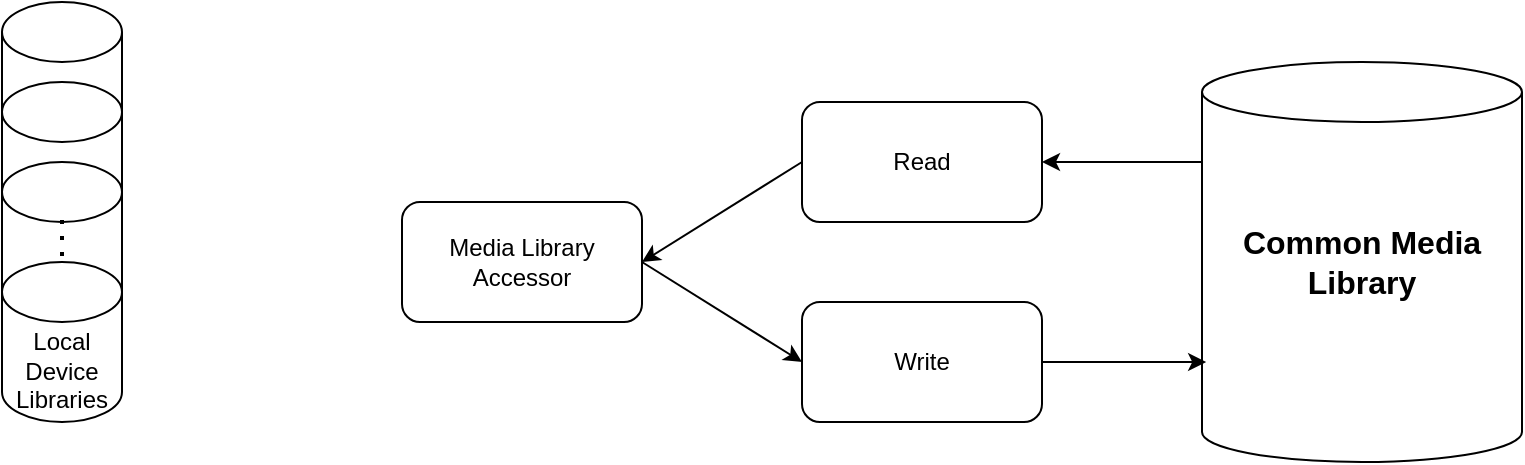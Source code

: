 <mxfile version="13.5.8" type="github">
  <diagram id="Tmrozo4o2RvMS9x2TP0T" name="Page-1">
    <mxGraphModel dx="868" dy="459" grid="1" gridSize="10" guides="1" tooltips="1" connect="1" arrows="1" fold="1" page="1" pageScale="1" pageWidth="850" pageHeight="1100" math="0" shadow="0">
      <root>
        <mxCell id="0" />
        <mxCell id="1" parent="0" />
        <mxCell id="BheTaLP4wtl0ytSgwrEF-1" value="&lt;b&gt;&lt;font style=&quot;font-size: 16px&quot;&gt;Common Media Library&lt;/font&gt;&lt;/b&gt;" style="shape=cylinder2;whiteSpace=wrap;html=1;boundedLbl=1;backgroundOutline=1;size=15;" vertex="1" parent="1">
          <mxGeometry x="640" y="40" width="160" height="200" as="geometry" />
        </mxCell>
        <mxCell id="BheTaLP4wtl0ytSgwrEF-4" value="Media Library Accessor" style="rounded=1;whiteSpace=wrap;html=1;" vertex="1" parent="1">
          <mxGeometry x="240" y="110" width="120" height="60" as="geometry" />
        </mxCell>
        <mxCell id="BheTaLP4wtl0ytSgwrEF-5" value="Read" style="rounded=1;whiteSpace=wrap;html=1;" vertex="1" parent="1">
          <mxGeometry x="440" y="60" width="120" height="60" as="geometry" />
        </mxCell>
        <mxCell id="BheTaLP4wtl0ytSgwrEF-6" value="Write" style="rounded=1;whiteSpace=wrap;html=1;" vertex="1" parent="1">
          <mxGeometry x="440" y="160" width="120" height="60" as="geometry" />
        </mxCell>
        <mxCell id="BheTaLP4wtl0ytSgwrEF-7" value="" style="endArrow=classic;html=1;entryX=1;entryY=0.5;entryDx=0;entryDy=0;exitX=0;exitY=0.5;exitDx=0;exitDy=0;" edge="1" parent="1" source="BheTaLP4wtl0ytSgwrEF-5" target="BheTaLP4wtl0ytSgwrEF-4">
          <mxGeometry width="50" height="50" relative="1" as="geometry">
            <mxPoint x="400" y="240" as="sourcePoint" />
            <mxPoint x="450" y="190" as="targetPoint" />
          </mxGeometry>
        </mxCell>
        <mxCell id="BheTaLP4wtl0ytSgwrEF-8" value="" style="endArrow=classic;html=1;exitX=1;exitY=0.5;exitDx=0;exitDy=0;entryX=0;entryY=0.5;entryDx=0;entryDy=0;" edge="1" parent="1" source="BheTaLP4wtl0ytSgwrEF-4" target="BheTaLP4wtl0ytSgwrEF-6">
          <mxGeometry width="50" height="50" relative="1" as="geometry">
            <mxPoint x="400" y="240" as="sourcePoint" />
            <mxPoint x="450" y="190" as="targetPoint" />
          </mxGeometry>
        </mxCell>
        <mxCell id="BheTaLP4wtl0ytSgwrEF-9" value="" style="endArrow=classic;html=1;entryX=1;entryY=0.5;entryDx=0;entryDy=0;exitX=0;exitY=0.25;exitDx=0;exitDy=0;exitPerimeter=0;" edge="1" parent="1" source="BheTaLP4wtl0ytSgwrEF-1" target="BheTaLP4wtl0ytSgwrEF-5">
          <mxGeometry width="50" height="50" relative="1" as="geometry">
            <mxPoint x="400" y="240" as="sourcePoint" />
            <mxPoint x="450" y="190" as="targetPoint" />
          </mxGeometry>
        </mxCell>
        <mxCell id="BheTaLP4wtl0ytSgwrEF-11" value="" style="endArrow=classic;html=1;entryX=0.013;entryY=0.75;entryDx=0;entryDy=0;exitX=1;exitY=0.5;exitDx=0;exitDy=0;entryPerimeter=0;" edge="1" parent="1" source="BheTaLP4wtl0ytSgwrEF-6" target="BheTaLP4wtl0ytSgwrEF-1">
          <mxGeometry width="50" height="50" relative="1" as="geometry">
            <mxPoint x="560" y="189" as="sourcePoint" />
            <mxPoint x="620" y="300" as="targetPoint" />
          </mxGeometry>
        </mxCell>
        <mxCell id="BheTaLP4wtl0ytSgwrEF-12" value="" style="shape=cylinder2;whiteSpace=wrap;html=1;boundedLbl=1;backgroundOutline=1;size=15;" vertex="1" parent="1">
          <mxGeometry x="40" y="10" width="60" height="80" as="geometry" />
        </mxCell>
        <mxCell id="BheTaLP4wtl0ytSgwrEF-13" value="" style="shape=cylinder2;whiteSpace=wrap;html=1;boundedLbl=1;backgroundOutline=1;size=15;" vertex="1" parent="1">
          <mxGeometry x="40" y="50" width="60" height="80" as="geometry" />
        </mxCell>
        <mxCell id="BheTaLP4wtl0ytSgwrEF-14" value="" style="shape=cylinder2;whiteSpace=wrap;html=1;boundedLbl=1;backgroundOutline=1;size=15;" vertex="1" parent="1">
          <mxGeometry x="40" y="90" width="60" height="80" as="geometry" />
        </mxCell>
        <mxCell id="BheTaLP4wtl0ytSgwrEF-15" value="&lt;br&gt;&lt;br&gt;Local &lt;br&gt;Device Libraries" style="shape=cylinder2;whiteSpace=wrap;html=1;boundedLbl=1;backgroundOutline=1;size=15;" vertex="1" parent="1">
          <mxGeometry x="40" y="140" width="60" height="80" as="geometry" />
        </mxCell>
        <mxCell id="BheTaLP4wtl0ytSgwrEF-16" value="" style="endArrow=none;dashed=1;html=1;dashPattern=1 3;strokeWidth=2;entryX=0.5;entryY=0.013;entryDx=0;entryDy=0;entryPerimeter=0;exitX=0.5;exitY=0.363;exitDx=0;exitDy=0;exitPerimeter=0;" edge="1" parent="1" source="BheTaLP4wtl0ytSgwrEF-14" target="BheTaLP4wtl0ytSgwrEF-15">
          <mxGeometry width="50" height="50" relative="1" as="geometry">
            <mxPoint x="180" y="300" as="sourcePoint" />
            <mxPoint x="180" y="270" as="targetPoint" />
          </mxGeometry>
        </mxCell>
      </root>
    </mxGraphModel>
  </diagram>
</mxfile>
